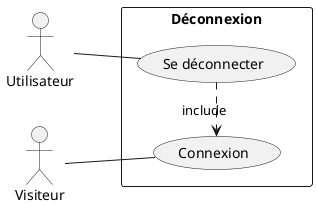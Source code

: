 @startuml
left to right direction
skinparam packageStyle rectangle
actor Utilisateur
actor Visiteur
rectangle Déconnexion {
  Utilisateur -- (Se déconnecter)
  (Se déconnecter) .> (Connexion) : include
  Visiteur -- (Connexion)
}
@enduml